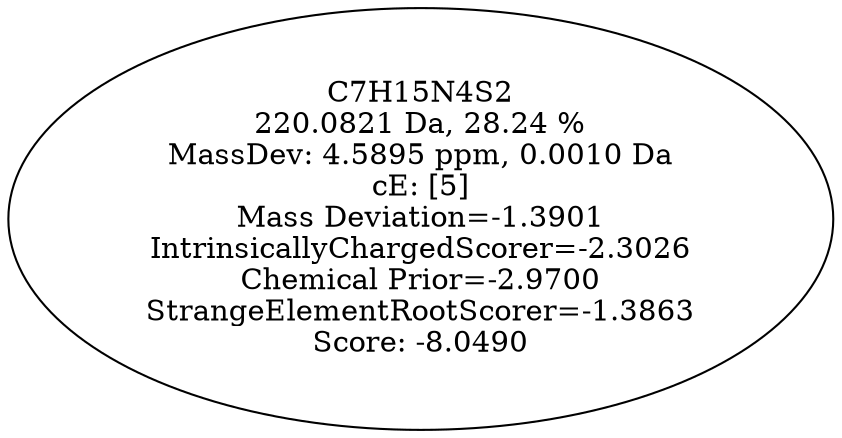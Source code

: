 strict digraph {
v1 [label="C7H15N4S2\n220.0821 Da, 28.24 %\nMassDev: 4.5895 ppm, 0.0010 Da\ncE: [5]\nMass Deviation=-1.3901\nIntrinsicallyChargedScorer=-2.3026\nChemical Prior=-2.9700\nStrangeElementRootScorer=-1.3863\nScore: -8.0490"];
}